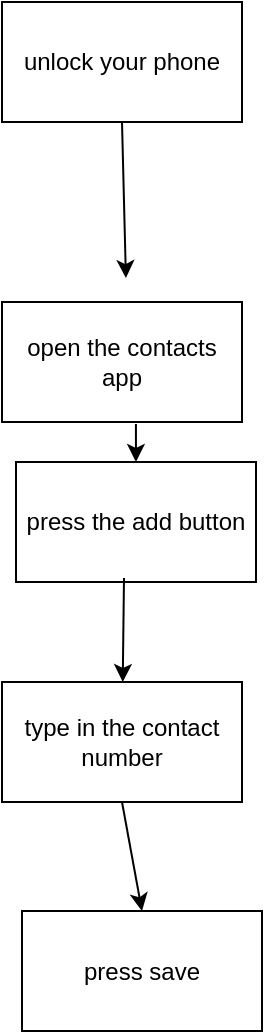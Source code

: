 <mxfile version="21.8.2" type="github">
  <diagram id="C5RBs43oDa-KdzZeNtuy" name="Page-1">
    <mxGraphModel dx="1434" dy="758" grid="1" gridSize="10" guides="1" tooltips="1" connect="1" arrows="1" fold="1" page="1" pageScale="1" pageWidth="827" pageHeight="1169" math="0" shadow="0">
      <root>
        <mxCell id="WIyWlLk6GJQsqaUBKTNV-0" />
        <mxCell id="WIyWlLk6GJQsqaUBKTNV-1" parent="WIyWlLk6GJQsqaUBKTNV-0" />
        <mxCell id="qu4ufbwewzg5NnS7-lEg-0" value="unlock your phone" style="rounded=0;whiteSpace=wrap;html=1;" vertex="1" parent="WIyWlLk6GJQsqaUBKTNV-1">
          <mxGeometry x="110" y="100" width="120" height="60" as="geometry" />
        </mxCell>
        <mxCell id="qu4ufbwewzg5NnS7-lEg-1" value="" style="endArrow=classic;html=1;rounded=0;exitX=0.5;exitY=1;exitDx=0;exitDy=0;entryX=0.433;entryY=-0.033;entryDx=0;entryDy=0;entryPerimeter=0;" edge="1" parent="WIyWlLk6GJQsqaUBKTNV-1" source="qu4ufbwewzg5NnS7-lEg-0">
          <mxGeometry width="50" height="50" relative="1" as="geometry">
            <mxPoint x="390" y="290" as="sourcePoint" />
            <mxPoint x="171.96" y="238.02" as="targetPoint" />
          </mxGeometry>
        </mxCell>
        <mxCell id="qu4ufbwewzg5NnS7-lEg-4" value="open the contacts app" style="rounded=0;whiteSpace=wrap;html=1;" vertex="1" parent="WIyWlLk6GJQsqaUBKTNV-1">
          <mxGeometry x="110" y="250" width="120" height="60" as="geometry" />
        </mxCell>
        <mxCell id="qu4ufbwewzg5NnS7-lEg-5" value="" style="endArrow=classic;html=1;rounded=0;exitX=0.558;exitY=1.017;exitDx=0;exitDy=0;exitPerimeter=0;" edge="1" parent="WIyWlLk6GJQsqaUBKTNV-1" source="qu4ufbwewzg5NnS7-lEg-4" target="qu4ufbwewzg5NnS7-lEg-6">
          <mxGeometry width="50" height="50" relative="1" as="geometry">
            <mxPoint x="-200" y="290" as="sourcePoint" />
            <mxPoint x="177" y="360" as="targetPoint" />
          </mxGeometry>
        </mxCell>
        <mxCell id="qu4ufbwewzg5NnS7-lEg-6" value="press the add button&lt;br&gt;" style="rounded=0;whiteSpace=wrap;html=1;" vertex="1" parent="WIyWlLk6GJQsqaUBKTNV-1">
          <mxGeometry x="117" y="330" width="120" height="60" as="geometry" />
        </mxCell>
        <mxCell id="qu4ufbwewzg5NnS7-lEg-7" value="" style="endArrow=classic;html=1;rounded=0;exitX=0.45;exitY=0.967;exitDx=0;exitDy=0;exitPerimeter=0;" edge="1" parent="WIyWlLk6GJQsqaUBKTNV-1" source="qu4ufbwewzg5NnS7-lEg-6" target="qu4ufbwewzg5NnS7-lEg-8">
          <mxGeometry width="50" height="50" relative="1" as="geometry">
            <mxPoint x="-200" y="290" as="sourcePoint" />
            <mxPoint x="170" y="440" as="targetPoint" />
          </mxGeometry>
        </mxCell>
        <mxCell id="qu4ufbwewzg5NnS7-lEg-8" value="type in the contact number" style="rounded=0;whiteSpace=wrap;html=1;" vertex="1" parent="WIyWlLk6GJQsqaUBKTNV-1">
          <mxGeometry x="110" y="440" width="120" height="60" as="geometry" />
        </mxCell>
        <mxCell id="qu4ufbwewzg5NnS7-lEg-9" value="press save" style="rounded=0;whiteSpace=wrap;html=1;" vertex="1" parent="WIyWlLk6GJQsqaUBKTNV-1">
          <mxGeometry x="120" y="554.5" width="120" height="60" as="geometry" />
        </mxCell>
        <mxCell id="qu4ufbwewzg5NnS7-lEg-10" value="" style="endArrow=classic;html=1;rounded=0;entryX=0.5;entryY=0;entryDx=0;entryDy=0;exitX=0.5;exitY=1;exitDx=0;exitDy=0;" edge="1" parent="WIyWlLk6GJQsqaUBKTNV-1" source="qu4ufbwewzg5NnS7-lEg-8" target="qu4ufbwewzg5NnS7-lEg-9">
          <mxGeometry width="50" height="50" relative="1" as="geometry">
            <mxPoint x="200" y="530" as="sourcePoint" />
            <mxPoint x="160" y="520" as="targetPoint" />
          </mxGeometry>
        </mxCell>
      </root>
    </mxGraphModel>
  </diagram>
</mxfile>
